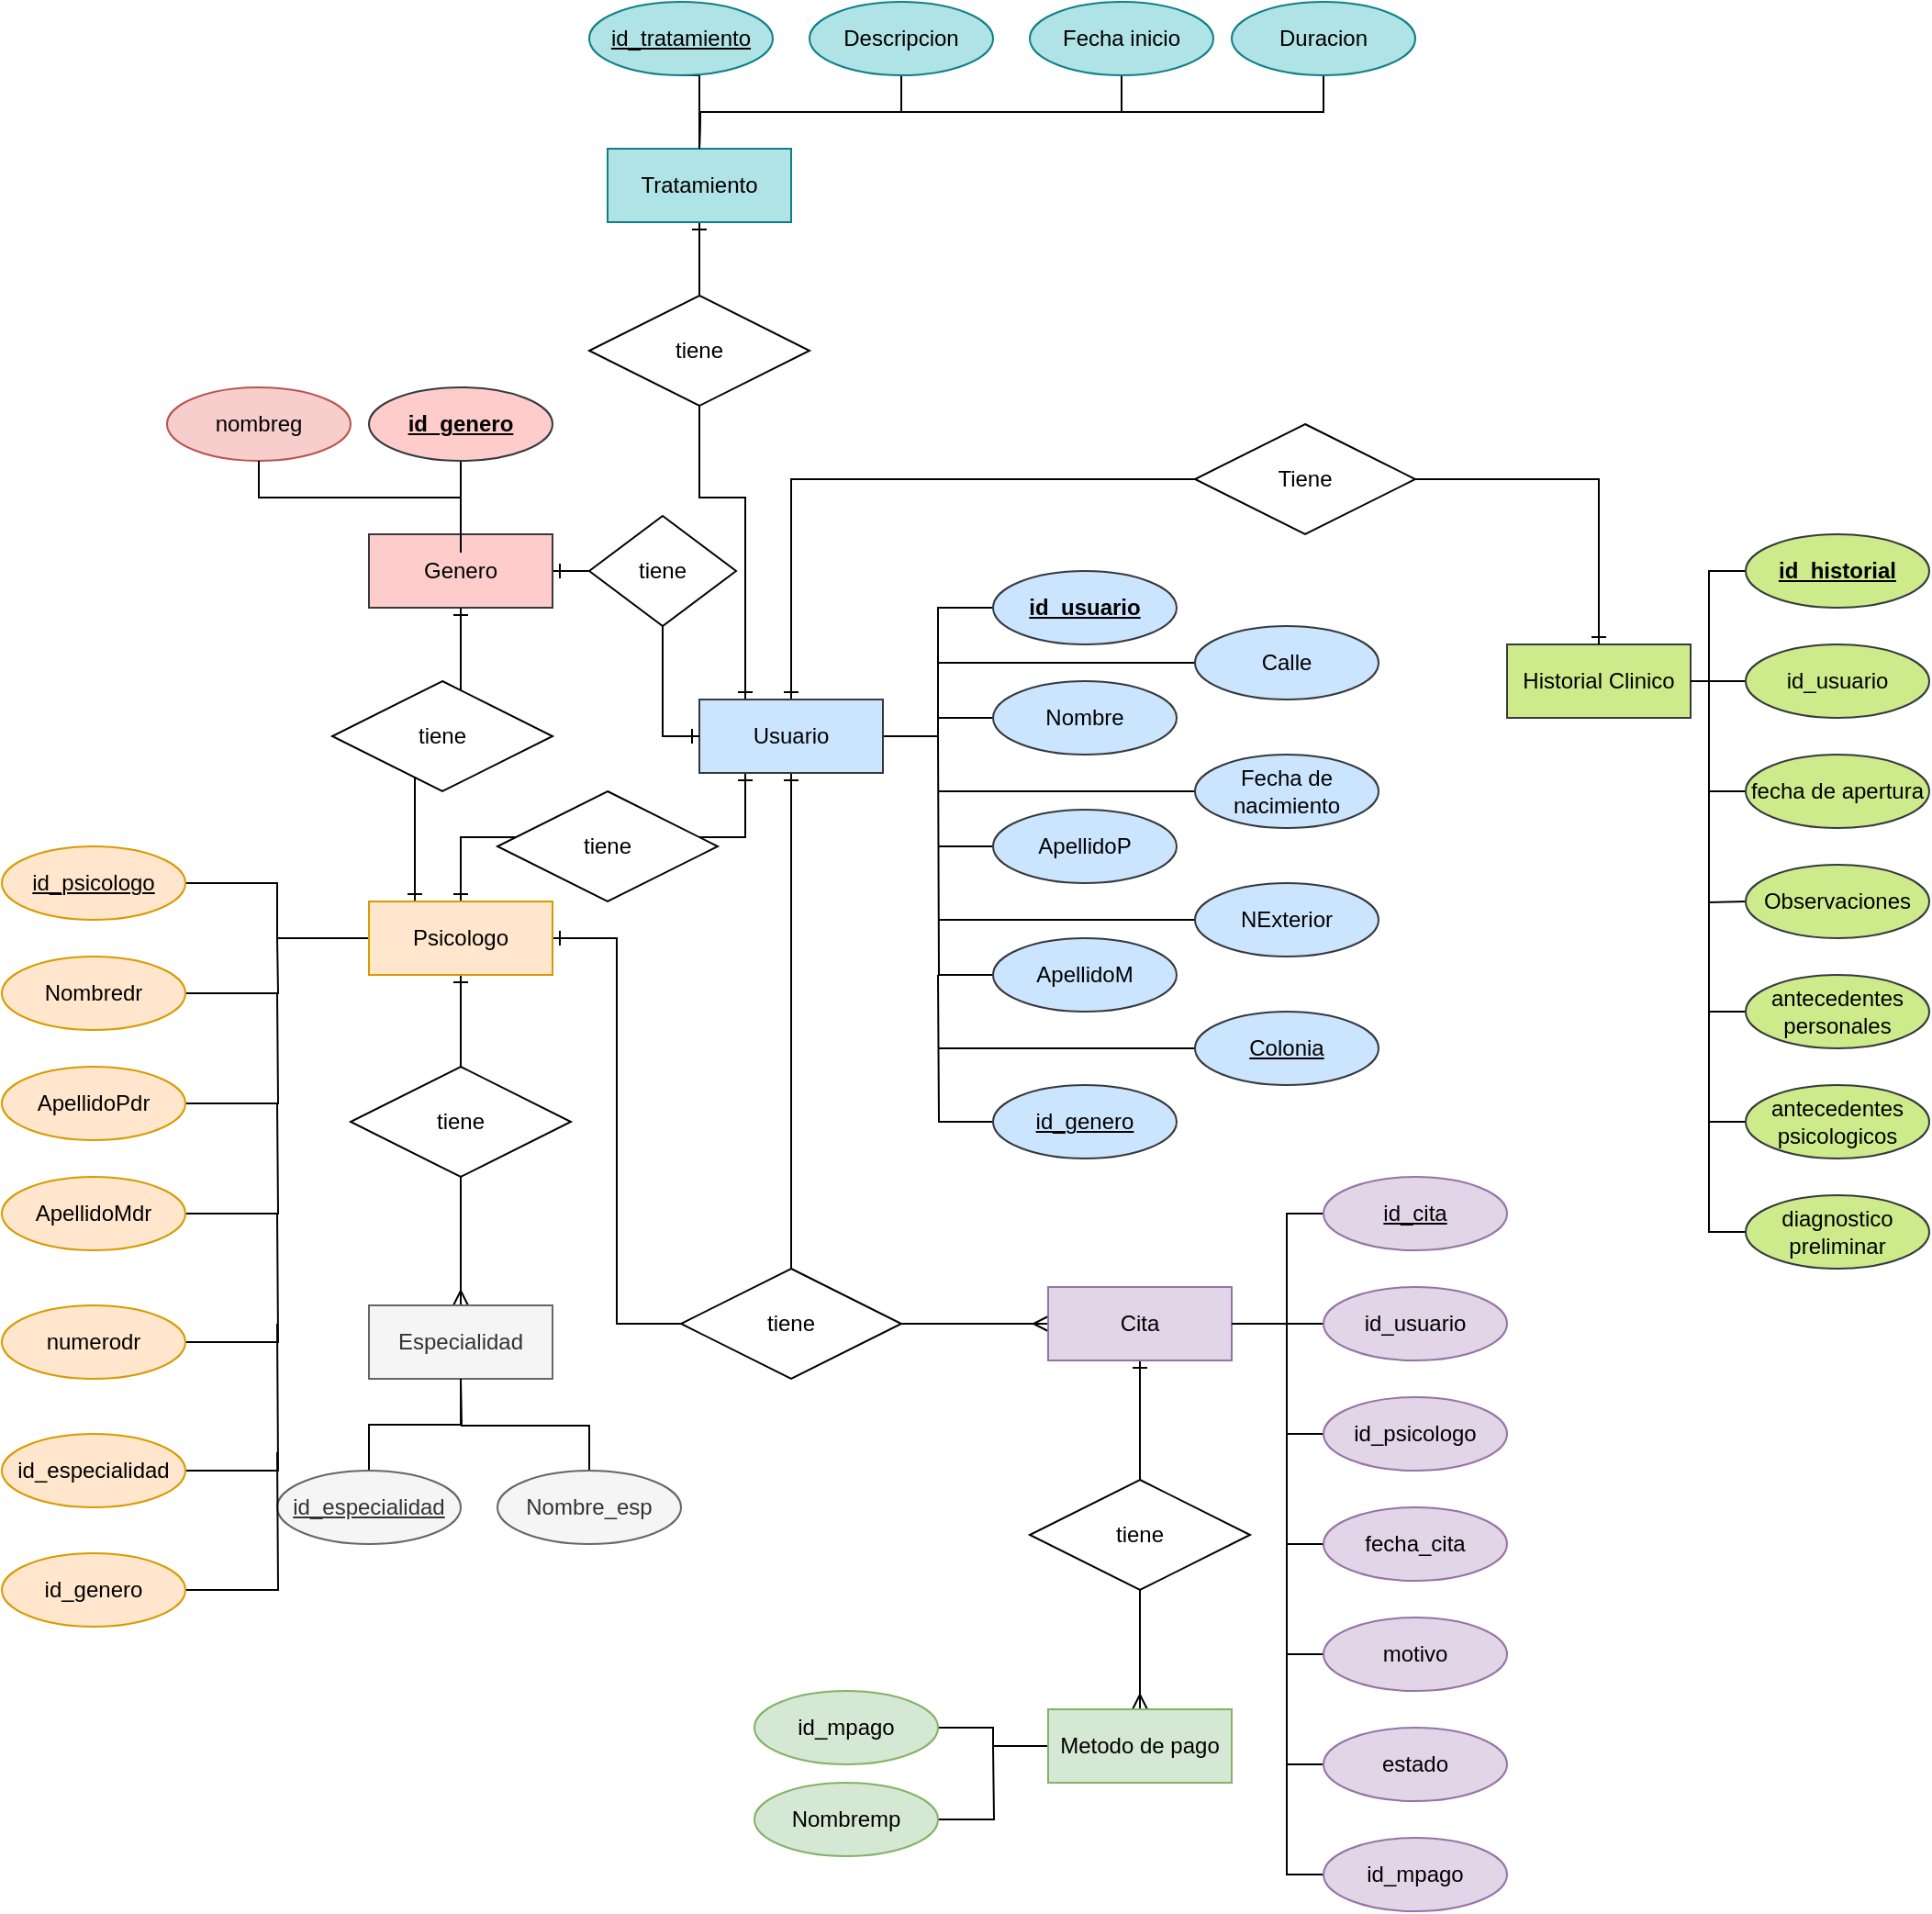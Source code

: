 <mxfile version="28.2.5">
  <diagram name="Modelo Entidad Relacion" id="WfZf_dgmcotiiSEr9XLg">
    <mxGraphModel dx="3416" dy="2021" grid="1" gridSize="10" guides="1" tooltips="1" connect="1" arrows="1" fold="1" page="1" pageScale="1" pageWidth="1100" pageHeight="850" math="0" shadow="0">
      <root>
        <mxCell id="0" />
        <mxCell id="1" parent="0" />
        <mxCell id="UsSsNghgbwPDF8tbLk4s-12" style="edgeStyle=orthogonalEdgeStyle;rounded=0;orthogonalLoop=1;jettySize=auto;html=1;exitX=1;exitY=0.5;exitDx=0;exitDy=0;entryX=0;entryY=0.5;entryDx=0;entryDy=0;endArrow=none;endFill=0;" parent="1" source="V4c1LQVg80RPH1OTaqnS-1" target="UsSsNghgbwPDF8tbLk4s-4" edge="1">
          <mxGeometry relative="1" as="geometry">
            <mxPoint x="-50" y="-40.286" as="targetPoint" />
          </mxGeometry>
        </mxCell>
        <mxCell id="zwXPhGXe5CJto-Pt_pWj-15" style="edgeStyle=orthogonalEdgeStyle;rounded=0;orthogonalLoop=1;jettySize=auto;html=1;entryX=0;entryY=0.5;entryDx=0;entryDy=0;endArrow=none;endFill=0;startArrow=ERone;startFill=0;" edge="1" parent="1" source="V4c1LQVg80RPH1OTaqnS-1" target="zwXPhGXe5CJto-Pt_pWj-12">
          <mxGeometry relative="1" as="geometry">
            <mxPoint x="-140" y="-180" as="targetPoint" />
            <Array as="points">
              <mxPoint x="-140" y="-180" />
            </Array>
          </mxGeometry>
        </mxCell>
        <mxCell id="zwXPhGXe5CJto-Pt_pWj-38" style="edgeStyle=orthogonalEdgeStyle;rounded=0;orthogonalLoop=1;jettySize=auto;html=1;endArrow=none;endFill=0;startArrow=ERone;startFill=0;" edge="1" parent="1" source="V4c1LQVg80RPH1OTaqnS-1">
          <mxGeometry relative="1" as="geometry">
            <mxPoint x="-140" y="250" as="targetPoint" />
          </mxGeometry>
        </mxCell>
        <mxCell id="zwXPhGXe5CJto-Pt_pWj-53" style="edgeStyle=orthogonalEdgeStyle;rounded=0;orthogonalLoop=1;jettySize=auto;html=1;exitX=0.25;exitY=1;exitDx=0;exitDy=0;entryX=0.5;entryY=0;entryDx=0;entryDy=0;endArrow=ERone;endFill=0;startArrow=ERone;startFill=0;" edge="1" parent="1" source="V4c1LQVg80RPH1OTaqnS-1" target="zwXPhGXe5CJto-Pt_pWj-52">
          <mxGeometry relative="1" as="geometry" />
        </mxCell>
        <mxCell id="zwXPhGXe5CJto-Pt_pWj-94" style="edgeStyle=orthogonalEdgeStyle;rounded=0;orthogonalLoop=1;jettySize=auto;html=1;exitX=0.25;exitY=0;exitDx=0;exitDy=0;entryX=0.5;entryY=1;entryDx=0;entryDy=0;startArrow=ERone;startFill=0;endArrow=ERone;endFill=0;" edge="1" parent="1" source="V4c1LQVg80RPH1OTaqnS-1" target="zwXPhGXe5CJto-Pt_pWj-91">
          <mxGeometry relative="1" as="geometry">
            <Array as="points">
              <mxPoint x="-165" y="-170" />
              <mxPoint x="-190" y="-170" />
            </Array>
          </mxGeometry>
        </mxCell>
        <mxCell id="V4c1LQVg80RPH1OTaqnS-1" value="Usuario" style="whiteSpace=wrap;html=1;align=center;fillColor=#cce5ff;strokeColor=#36393d;" parent="1" vertex="1">
          <mxGeometry x="-190" y="-60" width="100" height="40" as="geometry" />
        </mxCell>
        <mxCell id="UsSsNghgbwPDF8tbLk4s-13" style="edgeStyle=orthogonalEdgeStyle;rounded=0;orthogonalLoop=1;jettySize=auto;html=1;exitX=0;exitY=0.5;exitDx=0;exitDy=0;endArrow=none;endFill=0;" parent="1" source="V4c1LQVg80RPH1OTaqnS-3" edge="1">
          <mxGeometry relative="1" as="geometry">
            <mxPoint x="-60" y="-50.286" as="targetPoint" />
          </mxGeometry>
        </mxCell>
        <mxCell id="V4c1LQVg80RPH1OTaqnS-3" value="Nombre" style="ellipse;whiteSpace=wrap;html=1;align=center;fillColor=#cce5ff;strokeColor=#36393d;" parent="1" vertex="1">
          <mxGeometry x="-30" y="-70" width="100" height="40" as="geometry" />
        </mxCell>
        <mxCell id="UsSsNghgbwPDF8tbLk4s-15" style="edgeStyle=orthogonalEdgeStyle;rounded=0;orthogonalLoop=1;jettySize=auto;html=1;exitX=0;exitY=0.5;exitDx=0;exitDy=0;endArrow=none;endFill=0;" parent="1" source="UsSsNghgbwPDF8tbLk4s-1" edge="1">
          <mxGeometry relative="1" as="geometry">
            <mxPoint x="-60" y="19.714" as="targetPoint" />
          </mxGeometry>
        </mxCell>
        <mxCell id="UsSsNghgbwPDF8tbLk4s-1" value="ApellidoP" style="ellipse;whiteSpace=wrap;html=1;align=center;fillColor=#cce5ff;strokeColor=#36393d;" parent="1" vertex="1">
          <mxGeometry x="-30" width="100" height="40" as="geometry" />
        </mxCell>
        <mxCell id="UsSsNghgbwPDF8tbLk4s-14" style="edgeStyle=orthogonalEdgeStyle;rounded=0;orthogonalLoop=1;jettySize=auto;html=1;endArrow=none;endFill=0;" parent="1" source="UsSsNghgbwPDF8tbLk4s-2" edge="1">
          <mxGeometry relative="1" as="geometry">
            <mxPoint x="-60" y="-40" as="targetPoint" />
          </mxGeometry>
        </mxCell>
        <mxCell id="UsSsNghgbwPDF8tbLk4s-2" value="ApellidoM" style="ellipse;whiteSpace=wrap;html=1;align=center;fillColor=#cce5ff;strokeColor=#36393d;" parent="1" vertex="1">
          <mxGeometry x="-30" y="70" width="100" height="40" as="geometry" />
        </mxCell>
        <mxCell id="UsSsNghgbwPDF8tbLk4s-7" style="edgeStyle=orthogonalEdgeStyle;rounded=0;orthogonalLoop=1;jettySize=auto;html=1;entryX=0;entryY=0.5;entryDx=0;entryDy=0;endArrow=ERone;endFill=0;" parent="1" source="UsSsNghgbwPDF8tbLk4s-3" target="V4c1LQVg80RPH1OTaqnS-1" edge="1">
          <mxGeometry relative="1" as="geometry" />
        </mxCell>
        <mxCell id="zwXPhGXe5CJto-Pt_pWj-35" style="edgeStyle=orthogonalEdgeStyle;rounded=0;orthogonalLoop=1;jettySize=auto;html=1;entryX=1;entryY=0.5;entryDx=0;entryDy=0;endArrow=ERone;endFill=0;" edge="1" parent="1" source="UsSsNghgbwPDF8tbLk4s-3" target="UsSsNghgbwPDF8tbLk4s-6">
          <mxGeometry relative="1" as="geometry" />
        </mxCell>
        <mxCell id="UsSsNghgbwPDF8tbLk4s-3" value="tiene" style="shape=rhombus;perimeter=rhombusPerimeter;whiteSpace=wrap;html=1;align=center;" parent="1" vertex="1">
          <mxGeometry x="-250" y="-160" width="80" height="60" as="geometry" />
        </mxCell>
        <mxCell id="UsSsNghgbwPDF8tbLk4s-4" value="id_usuario" style="ellipse;whiteSpace=wrap;html=1;align=center;fontStyle=5;fillColor=#cce5ff;strokeColor=#36393d;" parent="1" vertex="1">
          <mxGeometry x="-30" y="-130" width="100" height="40" as="geometry" />
        </mxCell>
        <mxCell id="UsSsNghgbwPDF8tbLk4s-16" style="edgeStyle=orthogonalEdgeStyle;rounded=0;orthogonalLoop=1;jettySize=auto;html=1;endArrow=none;endFill=0;" parent="1" source="UsSsNghgbwPDF8tbLk4s-5" edge="1">
          <mxGeometry relative="1" as="geometry">
            <mxPoint x="-60" y="90" as="targetPoint" />
          </mxGeometry>
        </mxCell>
        <mxCell id="UsSsNghgbwPDF8tbLk4s-5" value="id_genero" style="ellipse;whiteSpace=wrap;html=1;align=center;fontStyle=4;fillColor=#cce5ff;strokeColor=#36393d;" parent="1" vertex="1">
          <mxGeometry x="-30" y="150" width="100" height="40" as="geometry" />
        </mxCell>
        <mxCell id="UsSsNghgbwPDF8tbLk4s-6" value="Genero" style="whiteSpace=wrap;html=1;align=center;fillColor=#ffcccc;strokeColor=#36393d;" parent="1" vertex="1">
          <mxGeometry x="-370" y="-150" width="100" height="40" as="geometry" />
        </mxCell>
        <mxCell id="UsSsNghgbwPDF8tbLk4s-11" style="edgeStyle=orthogonalEdgeStyle;rounded=0;orthogonalLoop=1;jettySize=auto;html=1;exitX=0.5;exitY=1;exitDx=0;exitDy=0;endArrow=none;endFill=0;" parent="1" source="UsSsNghgbwPDF8tbLk4s-10" target="UsSsNghgbwPDF8tbLk4s-6" edge="1">
          <mxGeometry relative="1" as="geometry" />
        </mxCell>
        <mxCell id="UsSsNghgbwPDF8tbLk4s-10" value="id_genero" style="ellipse;whiteSpace=wrap;html=1;align=center;fontStyle=5;fillColor=#ffcccc;strokeColor=#36393d;" parent="1" vertex="1">
          <mxGeometry x="-370" y="-230" width="100" height="40" as="geometry" />
        </mxCell>
        <mxCell id="zwXPhGXe5CJto-Pt_pWj-7" style="edgeStyle=orthogonalEdgeStyle;rounded=0;orthogonalLoop=1;jettySize=auto;html=1;endArrow=none;endFill=0;" edge="1" parent="1" source="zwXPhGXe5CJto-Pt_pWj-1">
          <mxGeometry relative="1" as="geometry">
            <mxPoint x="-60" y="-10.0" as="targetPoint" />
          </mxGeometry>
        </mxCell>
        <mxCell id="zwXPhGXe5CJto-Pt_pWj-1" value="Fecha de nacimiento" style="ellipse;whiteSpace=wrap;html=1;align=center;fillColor=#cce5ff;strokeColor=#36393d;" vertex="1" parent="1">
          <mxGeometry x="80" y="-30" width="100" height="40" as="geometry" />
        </mxCell>
        <mxCell id="zwXPhGXe5CJto-Pt_pWj-8" style="edgeStyle=orthogonalEdgeStyle;rounded=0;orthogonalLoop=1;jettySize=auto;html=1;endArrow=none;endFill=0;" edge="1" parent="1" source="zwXPhGXe5CJto-Pt_pWj-2">
          <mxGeometry relative="1" as="geometry">
            <mxPoint x="-60" y="-80" as="targetPoint" />
          </mxGeometry>
        </mxCell>
        <mxCell id="zwXPhGXe5CJto-Pt_pWj-2" value="Calle" style="ellipse;whiteSpace=wrap;html=1;align=center;fillColor=#cce5ff;strokeColor=#36393d;" vertex="1" parent="1">
          <mxGeometry x="80" y="-100" width="100" height="40" as="geometry" />
        </mxCell>
        <mxCell id="zwXPhGXe5CJto-Pt_pWj-6" style="edgeStyle=orthogonalEdgeStyle;rounded=0;orthogonalLoop=1;jettySize=auto;html=1;endArrow=none;endFill=0;" edge="1" parent="1" source="zwXPhGXe5CJto-Pt_pWj-3">
          <mxGeometry relative="1" as="geometry">
            <mxPoint x="-60" y="60" as="targetPoint" />
          </mxGeometry>
        </mxCell>
        <mxCell id="zwXPhGXe5CJto-Pt_pWj-3" value="NExterior" style="ellipse;whiteSpace=wrap;html=1;align=center;fillColor=#cce5ff;strokeColor=#36393d;" vertex="1" parent="1">
          <mxGeometry x="80" y="40" width="100" height="40" as="geometry" />
        </mxCell>
        <mxCell id="zwXPhGXe5CJto-Pt_pWj-5" style="edgeStyle=orthogonalEdgeStyle;rounded=0;orthogonalLoop=1;jettySize=auto;html=1;endArrow=none;endFill=0;" edge="1" parent="1" source="zwXPhGXe5CJto-Pt_pWj-4">
          <mxGeometry relative="1" as="geometry">
            <mxPoint x="-60" y="130" as="targetPoint" />
          </mxGeometry>
        </mxCell>
        <mxCell id="zwXPhGXe5CJto-Pt_pWj-4" value="Colonia" style="ellipse;whiteSpace=wrap;html=1;align=center;fontStyle=4;fillColor=#cce5ff;strokeColor=#36393d;" vertex="1" parent="1">
          <mxGeometry x="80" y="110" width="100" height="40" as="geometry" />
        </mxCell>
        <mxCell id="zwXPhGXe5CJto-Pt_pWj-25" style="edgeStyle=orthogonalEdgeStyle;rounded=0;orthogonalLoop=1;jettySize=auto;html=1;exitX=1;exitY=0.5;exitDx=0;exitDy=0;endArrow=none;endFill=0;" edge="1" parent="1" source="zwXPhGXe5CJto-Pt_pWj-10">
          <mxGeometry relative="1" as="geometry">
            <mxPoint x="370" y="-70" as="targetPoint" />
          </mxGeometry>
        </mxCell>
        <mxCell id="zwXPhGXe5CJto-Pt_pWj-10" value="Historial Clinico" style="whiteSpace=wrap;html=1;align=center;fillColor=#cdeb8b;strokeColor=#36393d;" vertex="1" parent="1">
          <mxGeometry x="250" y="-90" width="100" height="40" as="geometry" />
        </mxCell>
        <mxCell id="zwXPhGXe5CJto-Pt_pWj-16" style="edgeStyle=orthogonalEdgeStyle;rounded=0;orthogonalLoop=1;jettySize=auto;html=1;entryX=0.5;entryY=0;entryDx=0;entryDy=0;endArrow=ERone;endFill=0;startArrow=none;startFill=0;" edge="1" parent="1" source="zwXPhGXe5CJto-Pt_pWj-12" target="zwXPhGXe5CJto-Pt_pWj-10">
          <mxGeometry relative="1" as="geometry" />
        </mxCell>
        <mxCell id="zwXPhGXe5CJto-Pt_pWj-12" value="Tiene" style="shape=rhombus;perimeter=rhombusPerimeter;whiteSpace=wrap;html=1;align=center;" vertex="1" parent="1">
          <mxGeometry x="80" y="-210" width="120" height="60" as="geometry" />
        </mxCell>
        <mxCell id="zwXPhGXe5CJto-Pt_pWj-26" style="edgeStyle=orthogonalEdgeStyle;rounded=0;orthogonalLoop=1;jettySize=auto;html=1;endArrow=none;endFill=0;" edge="1" parent="1" source="zwXPhGXe5CJto-Pt_pWj-17">
          <mxGeometry relative="1" as="geometry">
            <mxPoint x="360" y="-70" as="targetPoint" />
          </mxGeometry>
        </mxCell>
        <mxCell id="zwXPhGXe5CJto-Pt_pWj-17" value="id_historial" style="ellipse;whiteSpace=wrap;html=1;align=center;fontStyle=5;fillColor=#cdeb8b;strokeColor=#36393d;" vertex="1" parent="1">
          <mxGeometry x="380" y="-150" width="100" height="40" as="geometry" />
        </mxCell>
        <mxCell id="zwXPhGXe5CJto-Pt_pWj-27" style="edgeStyle=orthogonalEdgeStyle;rounded=0;orthogonalLoop=1;jettySize=auto;html=1;entryX=1;entryY=0.5;entryDx=0;entryDy=0;endArrow=none;endFill=0;" edge="1" parent="1" source="zwXPhGXe5CJto-Pt_pWj-18" target="zwXPhGXe5CJto-Pt_pWj-10">
          <mxGeometry relative="1" as="geometry" />
        </mxCell>
        <mxCell id="zwXPhGXe5CJto-Pt_pWj-18" value="id_usuario" style="ellipse;whiteSpace=wrap;html=1;align=center;fillColor=#cdeb8b;strokeColor=#36393d;" vertex="1" parent="1">
          <mxGeometry x="380" y="-90" width="100" height="40" as="geometry" />
        </mxCell>
        <mxCell id="zwXPhGXe5CJto-Pt_pWj-30" style="edgeStyle=orthogonalEdgeStyle;rounded=0;orthogonalLoop=1;jettySize=auto;html=1;endArrow=none;endFill=0;" edge="1" parent="1" source="zwXPhGXe5CJto-Pt_pWj-19">
          <mxGeometry relative="1" as="geometry">
            <mxPoint x="360" y="50" as="targetPoint" />
          </mxGeometry>
        </mxCell>
        <mxCell id="zwXPhGXe5CJto-Pt_pWj-19" value="antecedentes personales" style="ellipse;whiteSpace=wrap;html=1;align=center;fillColor=#cdeb8b;strokeColor=#36393d;" vertex="1" parent="1">
          <mxGeometry x="380" y="90" width="100" height="40" as="geometry" />
        </mxCell>
        <mxCell id="zwXPhGXe5CJto-Pt_pWj-29" style="edgeStyle=orthogonalEdgeStyle;rounded=0;orthogonalLoop=1;jettySize=auto;html=1;endArrow=none;endFill=0;" edge="1" parent="1">
          <mxGeometry relative="1" as="geometry">
            <mxPoint x="360" y="-10" as="targetPoint" />
            <mxPoint x="380" y="50" as="sourcePoint" />
          </mxGeometry>
        </mxCell>
        <mxCell id="zwXPhGXe5CJto-Pt_pWj-31" style="edgeStyle=orthogonalEdgeStyle;rounded=0;orthogonalLoop=1;jettySize=auto;html=1;endArrow=none;endFill=0;" edge="1" parent="1" source="zwXPhGXe5CJto-Pt_pWj-21">
          <mxGeometry relative="1" as="geometry">
            <mxPoint x="360" y="110" as="targetPoint" />
          </mxGeometry>
        </mxCell>
        <mxCell id="zwXPhGXe5CJto-Pt_pWj-21" value="antecedentes psicologicos" style="ellipse;whiteSpace=wrap;html=1;align=center;fillColor=#cdeb8b;strokeColor=#36393d;" vertex="1" parent="1">
          <mxGeometry x="380" y="150" width="100" height="40" as="geometry" />
        </mxCell>
        <mxCell id="zwXPhGXe5CJto-Pt_pWj-28" style="edgeStyle=orthogonalEdgeStyle;rounded=0;orthogonalLoop=1;jettySize=auto;html=1;endArrow=none;endFill=0;" edge="1" parent="1" source="zwXPhGXe5CJto-Pt_pWj-22">
          <mxGeometry relative="1" as="geometry">
            <mxPoint x="360" y="-70" as="targetPoint" />
          </mxGeometry>
        </mxCell>
        <mxCell id="zwXPhGXe5CJto-Pt_pWj-22" value="fecha de apertura" style="ellipse;whiteSpace=wrap;html=1;align=center;fillColor=#cdeb8b;strokeColor=#36393d;" vertex="1" parent="1">
          <mxGeometry x="380" y="-30" width="100" height="40" as="geometry" />
        </mxCell>
        <mxCell id="zwXPhGXe5CJto-Pt_pWj-32" style="edgeStyle=orthogonalEdgeStyle;rounded=0;orthogonalLoop=1;jettySize=auto;html=1;endArrow=none;endFill=0;" edge="1" parent="1" source="zwXPhGXe5CJto-Pt_pWj-23">
          <mxGeometry relative="1" as="geometry">
            <mxPoint x="360" y="170" as="targetPoint" />
          </mxGeometry>
        </mxCell>
        <mxCell id="zwXPhGXe5CJto-Pt_pWj-23" value="diagnostico preliminar" style="ellipse;whiteSpace=wrap;html=1;align=center;fillColor=#cdeb8b;strokeColor=#36393d;" vertex="1" parent="1">
          <mxGeometry x="380" y="210" width="100" height="40" as="geometry" />
        </mxCell>
        <mxCell id="zwXPhGXe5CJto-Pt_pWj-24" value="Observaciones" style="ellipse;whiteSpace=wrap;html=1;align=center;fillColor=#cdeb8b;strokeColor=#36393d;" vertex="1" parent="1">
          <mxGeometry x="380" y="30" width="100" height="40" as="geometry" />
        </mxCell>
        <mxCell id="zwXPhGXe5CJto-Pt_pWj-41" style="edgeStyle=orthogonalEdgeStyle;rounded=0;orthogonalLoop=1;jettySize=auto;html=1;entryX=0;entryY=0.5;entryDx=0;entryDy=0;endArrow=ERmany;endFill=0;" edge="1" parent="1" source="zwXPhGXe5CJto-Pt_pWj-39" target="zwXPhGXe5CJto-Pt_pWj-40">
          <mxGeometry relative="1" as="geometry" />
        </mxCell>
        <mxCell id="zwXPhGXe5CJto-Pt_pWj-39" value="tiene" style="shape=rhombus;perimeter=rhombusPerimeter;whiteSpace=wrap;html=1;align=center;" vertex="1" parent="1">
          <mxGeometry x="-200" y="250" width="120" height="60" as="geometry" />
        </mxCell>
        <mxCell id="zwXPhGXe5CJto-Pt_pWj-83" style="edgeStyle=orthogonalEdgeStyle;rounded=0;orthogonalLoop=1;jettySize=auto;html=1;endArrow=ERmany;endFill=0;startArrow=ERone;startFill=0;" edge="1" parent="1" source="zwXPhGXe5CJto-Pt_pWj-40" target="zwXPhGXe5CJto-Pt_pWj-82">
          <mxGeometry relative="1" as="geometry" />
        </mxCell>
        <mxCell id="zwXPhGXe5CJto-Pt_pWj-40" value="Cita" style="whiteSpace=wrap;html=1;align=center;fillColor=#e1d5e7;strokeColor=#9673a6;" vertex="1" parent="1">
          <mxGeometry y="260" width="100" height="40" as="geometry" />
        </mxCell>
        <mxCell id="zwXPhGXe5CJto-Pt_pWj-48" style="edgeStyle=orthogonalEdgeStyle;rounded=0;orthogonalLoop=1;jettySize=auto;html=1;endArrow=none;endFill=0;" edge="1" parent="1" source="zwXPhGXe5CJto-Pt_pWj-42">
          <mxGeometry relative="1" as="geometry">
            <mxPoint x="130" y="280" as="targetPoint" />
          </mxGeometry>
        </mxCell>
        <mxCell id="zwXPhGXe5CJto-Pt_pWj-42" value="id_cita" style="ellipse;whiteSpace=wrap;html=1;align=center;fontStyle=4;fillColor=#e1d5e7;strokeColor=#9673a6;" vertex="1" parent="1">
          <mxGeometry x="150" y="200" width="100" height="40" as="geometry" />
        </mxCell>
        <mxCell id="zwXPhGXe5CJto-Pt_pWj-47" style="edgeStyle=orthogonalEdgeStyle;rounded=0;orthogonalLoop=1;jettySize=auto;html=1;entryX=1;entryY=0.5;entryDx=0;entryDy=0;endArrow=none;endFill=0;" edge="1" parent="1" source="zwXPhGXe5CJto-Pt_pWj-43" target="zwXPhGXe5CJto-Pt_pWj-40">
          <mxGeometry relative="1" as="geometry" />
        </mxCell>
        <mxCell id="zwXPhGXe5CJto-Pt_pWj-43" value="id_usuario" style="ellipse;whiteSpace=wrap;html=1;align=center;fillColor=#e1d5e7;strokeColor=#9673a6;" vertex="1" parent="1">
          <mxGeometry x="150" y="260" width="100" height="40" as="geometry" />
        </mxCell>
        <mxCell id="zwXPhGXe5CJto-Pt_pWj-49" style="edgeStyle=orthogonalEdgeStyle;rounded=0;orthogonalLoop=1;jettySize=auto;html=1;endArrow=none;endFill=0;" edge="1" parent="1" source="zwXPhGXe5CJto-Pt_pWj-45">
          <mxGeometry relative="1" as="geometry">
            <mxPoint x="130.0" y="280" as="targetPoint" />
          </mxGeometry>
        </mxCell>
        <mxCell id="zwXPhGXe5CJto-Pt_pWj-45" value="id_psicologo" style="ellipse;whiteSpace=wrap;html=1;align=center;fillColor=#e1d5e7;strokeColor=#9673a6;" vertex="1" parent="1">
          <mxGeometry x="150" y="320" width="100" height="40" as="geometry" />
        </mxCell>
        <mxCell id="zwXPhGXe5CJto-Pt_pWj-72" style="edgeStyle=orthogonalEdgeStyle;rounded=0;orthogonalLoop=1;jettySize=auto;html=1;exitX=0;exitY=0.5;exitDx=0;exitDy=0;endArrow=none;endFill=0;" edge="1" parent="1" source="zwXPhGXe5CJto-Pt_pWj-50">
          <mxGeometry relative="1" as="geometry">
            <mxPoint x="130" y="330" as="targetPoint" />
          </mxGeometry>
        </mxCell>
        <mxCell id="zwXPhGXe5CJto-Pt_pWj-50" value="fecha_cita" style="ellipse;whiteSpace=wrap;html=1;align=center;fillColor=#e1d5e7;strokeColor=#9673a6;" vertex="1" parent="1">
          <mxGeometry x="150" y="380" width="100" height="40" as="geometry" />
        </mxCell>
        <mxCell id="zwXPhGXe5CJto-Pt_pWj-73" style="edgeStyle=orthogonalEdgeStyle;rounded=0;orthogonalLoop=1;jettySize=auto;html=1;exitX=0;exitY=0.5;exitDx=0;exitDy=0;endArrow=none;endFill=0;" edge="1" parent="1" source="zwXPhGXe5CJto-Pt_pWj-51">
          <mxGeometry relative="1" as="geometry">
            <mxPoint x="130" y="390" as="targetPoint" />
          </mxGeometry>
        </mxCell>
        <mxCell id="zwXPhGXe5CJto-Pt_pWj-51" value="motivo" style="ellipse;whiteSpace=wrap;html=1;align=center;fillColor=#e1d5e7;strokeColor=#9673a6;" vertex="1" parent="1">
          <mxGeometry x="150" y="440" width="100" height="40" as="geometry" />
        </mxCell>
        <mxCell id="zwXPhGXe5CJto-Pt_pWj-60" style="edgeStyle=orthogonalEdgeStyle;rounded=0;orthogonalLoop=1;jettySize=auto;html=1;endArrow=ERmany;endFill=0;startArrow=ERone;startFill=0;" edge="1" parent="1" source="zwXPhGXe5CJto-Pt_pWj-52" target="zwXPhGXe5CJto-Pt_pWj-59">
          <mxGeometry relative="1" as="geometry" />
        </mxCell>
        <mxCell id="zwXPhGXe5CJto-Pt_pWj-67" style="edgeStyle=orthogonalEdgeStyle;rounded=0;orthogonalLoop=1;jettySize=auto;html=1;exitX=0;exitY=0.5;exitDx=0;exitDy=0;endArrow=none;endFill=0;" edge="1" parent="1" source="zwXPhGXe5CJto-Pt_pWj-52" target="zwXPhGXe5CJto-Pt_pWj-55">
          <mxGeometry relative="1" as="geometry" />
        </mxCell>
        <mxCell id="zwXPhGXe5CJto-Pt_pWj-79" style="edgeStyle=orthogonalEdgeStyle;rounded=0;orthogonalLoop=1;jettySize=auto;html=1;exitX=1;exitY=0.5;exitDx=0;exitDy=0;entryX=0;entryY=0.5;entryDx=0;entryDy=0;endArrow=none;endFill=0;startArrow=ERone;startFill=0;" edge="1" parent="1" source="zwXPhGXe5CJto-Pt_pWj-52" target="zwXPhGXe5CJto-Pt_pWj-39">
          <mxGeometry relative="1" as="geometry" />
        </mxCell>
        <mxCell id="zwXPhGXe5CJto-Pt_pWj-103" style="edgeStyle=orthogonalEdgeStyle;rounded=0;orthogonalLoop=1;jettySize=auto;html=1;exitX=0.25;exitY=0;exitDx=0;exitDy=0;entryX=0.5;entryY=1;entryDx=0;entryDy=0;endArrow=ERone;endFill=0;startArrow=ERone;startFill=0;" edge="1" parent="1" source="zwXPhGXe5CJto-Pt_pWj-52" target="UsSsNghgbwPDF8tbLk4s-6">
          <mxGeometry relative="1" as="geometry" />
        </mxCell>
        <mxCell id="zwXPhGXe5CJto-Pt_pWj-52" value="Psicologo" style="whiteSpace=wrap;html=1;align=center;fillColor=#ffe6cc;strokeColor=#d79b00;" vertex="1" parent="1">
          <mxGeometry x="-370" y="50" width="100" height="40" as="geometry" />
        </mxCell>
        <mxCell id="zwXPhGXe5CJto-Pt_pWj-68" style="edgeStyle=orthogonalEdgeStyle;rounded=0;orthogonalLoop=1;jettySize=auto;html=1;exitX=1;exitY=0.5;exitDx=0;exitDy=0;endArrow=none;endFill=0;" edge="1" parent="1" source="zwXPhGXe5CJto-Pt_pWj-54">
          <mxGeometry relative="1" as="geometry">
            <mxPoint x="-420" y="70" as="targetPoint" />
          </mxGeometry>
        </mxCell>
        <mxCell id="zwXPhGXe5CJto-Pt_pWj-54" value="Nombredr" style="ellipse;whiteSpace=wrap;html=1;align=center;fillColor=#ffe6cc;strokeColor=#d79b00;" vertex="1" parent="1">
          <mxGeometry x="-570" y="80" width="100" height="40" as="geometry" />
        </mxCell>
        <mxCell id="zwXPhGXe5CJto-Pt_pWj-55" value="id_psicologo" style="ellipse;whiteSpace=wrap;html=1;align=center;fontStyle=4;fillColor=#ffe6cc;strokeColor=#d79b00;" vertex="1" parent="1">
          <mxGeometry x="-570" y="20" width="100" height="40" as="geometry" />
        </mxCell>
        <mxCell id="zwXPhGXe5CJto-Pt_pWj-69" style="edgeStyle=orthogonalEdgeStyle;rounded=0;orthogonalLoop=1;jettySize=auto;html=1;exitX=1;exitY=0.5;exitDx=0;exitDy=0;endArrow=none;endFill=0;" edge="1" parent="1" source="zwXPhGXe5CJto-Pt_pWj-56">
          <mxGeometry relative="1" as="geometry">
            <mxPoint x="-420" y="100" as="targetPoint" />
          </mxGeometry>
        </mxCell>
        <mxCell id="zwXPhGXe5CJto-Pt_pWj-56" value="ApellidoPdr" style="ellipse;whiteSpace=wrap;html=1;align=center;fillColor=#ffe6cc;strokeColor=#d79b00;" vertex="1" parent="1">
          <mxGeometry x="-570" y="140" width="100" height="40" as="geometry" />
        </mxCell>
        <mxCell id="zwXPhGXe5CJto-Pt_pWj-70" style="edgeStyle=orthogonalEdgeStyle;rounded=0;orthogonalLoop=1;jettySize=auto;html=1;exitX=1;exitY=0.5;exitDx=0;exitDy=0;endArrow=none;endFill=0;" edge="1" parent="1" source="zwXPhGXe5CJto-Pt_pWj-57">
          <mxGeometry relative="1" as="geometry">
            <mxPoint x="-420" y="160" as="targetPoint" />
          </mxGeometry>
        </mxCell>
        <mxCell id="zwXPhGXe5CJto-Pt_pWj-57" value="ApellidoMdr" style="ellipse;whiteSpace=wrap;html=1;align=center;fillColor=#ffe6cc;strokeColor=#d79b00;" vertex="1" parent="1">
          <mxGeometry x="-570" y="200" width="100" height="40" as="geometry" />
        </mxCell>
        <mxCell id="zwXPhGXe5CJto-Pt_pWj-59" value="Especialidad" style="whiteSpace=wrap;html=1;align=center;fillColor=#f5f5f5;fontColor=#333333;strokeColor=#666666;" vertex="1" parent="1">
          <mxGeometry x="-370" y="270" width="100" height="40" as="geometry" />
        </mxCell>
        <mxCell id="zwXPhGXe5CJto-Pt_pWj-61" value="tiene" style="shape=rhombus;perimeter=rhombusPerimeter;whiteSpace=wrap;html=1;align=center;" vertex="1" parent="1">
          <mxGeometry x="-380" y="140" width="120" height="60" as="geometry" />
        </mxCell>
        <mxCell id="zwXPhGXe5CJto-Pt_pWj-64" style="edgeStyle=orthogonalEdgeStyle;rounded=0;orthogonalLoop=1;jettySize=auto;html=1;exitX=0.5;exitY=0;exitDx=0;exitDy=0;entryX=0.5;entryY=1;entryDx=0;entryDy=0;endArrow=none;endFill=0;" edge="1" parent="1" source="zwXPhGXe5CJto-Pt_pWj-62" target="zwXPhGXe5CJto-Pt_pWj-59">
          <mxGeometry relative="1" as="geometry" />
        </mxCell>
        <mxCell id="zwXPhGXe5CJto-Pt_pWj-62" value="id_especialidad" style="ellipse;whiteSpace=wrap;html=1;align=center;fontStyle=4;fillColor=#f5f5f5;fontColor=#333333;strokeColor=#666666;" vertex="1" parent="1">
          <mxGeometry x="-420" y="360" width="100" height="40" as="geometry" />
        </mxCell>
        <mxCell id="zwXPhGXe5CJto-Pt_pWj-65" style="edgeStyle=orthogonalEdgeStyle;rounded=0;orthogonalLoop=1;jettySize=auto;html=1;exitX=0.5;exitY=0;exitDx=0;exitDy=0;endArrow=none;endFill=0;" edge="1" parent="1" source="zwXPhGXe5CJto-Pt_pWj-63">
          <mxGeometry relative="1" as="geometry">
            <mxPoint x="-320" y="310" as="targetPoint" />
          </mxGeometry>
        </mxCell>
        <mxCell id="zwXPhGXe5CJto-Pt_pWj-63" value="Nombre_esp" style="ellipse;whiteSpace=wrap;html=1;align=center;fillColor=#f5f5f5;fontColor=#333333;strokeColor=#666666;" vertex="1" parent="1">
          <mxGeometry x="-300" y="360" width="100" height="40" as="geometry" />
        </mxCell>
        <mxCell id="zwXPhGXe5CJto-Pt_pWj-71" style="edgeStyle=orthogonalEdgeStyle;rounded=0;orthogonalLoop=1;jettySize=auto;html=1;exitX=1;exitY=0.5;exitDx=0;exitDy=0;endArrow=none;endFill=0;" edge="1" parent="1" source="zwXPhGXe5CJto-Pt_pWj-66">
          <mxGeometry relative="1" as="geometry">
            <mxPoint x="-420" y="220" as="targetPoint" />
          </mxGeometry>
        </mxCell>
        <mxCell id="zwXPhGXe5CJto-Pt_pWj-66" value="numerodr" style="ellipse;whiteSpace=wrap;html=1;align=center;fillColor=#ffe6cc;strokeColor=#d79b00;" vertex="1" parent="1">
          <mxGeometry x="-570" y="270" width="100" height="40" as="geometry" />
        </mxCell>
        <mxCell id="zwXPhGXe5CJto-Pt_pWj-75" style="edgeStyle=orthogonalEdgeStyle;rounded=0;orthogonalLoop=1;jettySize=auto;html=1;exitX=1;exitY=0.5;exitDx=0;exitDy=0;endArrow=none;endFill=0;" edge="1" parent="1" source="zwXPhGXe5CJto-Pt_pWj-74">
          <mxGeometry relative="1" as="geometry">
            <mxPoint x="-420" y="280" as="targetPoint" />
          </mxGeometry>
        </mxCell>
        <mxCell id="zwXPhGXe5CJto-Pt_pWj-74" value="id_especialidad" style="ellipse;whiteSpace=wrap;html=1;align=center;fillColor=#ffe6cc;strokeColor=#d79b00;" vertex="1" parent="1">
          <mxGeometry x="-570" y="340" width="100" height="40" as="geometry" />
        </mxCell>
        <mxCell id="zwXPhGXe5CJto-Pt_pWj-77" value="tiene" style="shape=rhombus;perimeter=rhombusPerimeter;whiteSpace=wrap;html=1;align=center;" vertex="1" parent="1">
          <mxGeometry x="-300" y="-10" width="120" height="60" as="geometry" />
        </mxCell>
        <mxCell id="zwXPhGXe5CJto-Pt_pWj-89" style="edgeStyle=orthogonalEdgeStyle;rounded=0;orthogonalLoop=1;jettySize=auto;html=1;exitX=0;exitY=0.5;exitDx=0;exitDy=0;endArrow=none;endFill=0;" edge="1" parent="1" source="zwXPhGXe5CJto-Pt_pWj-80">
          <mxGeometry relative="1" as="geometry">
            <mxPoint x="130" y="450" as="targetPoint" />
          </mxGeometry>
        </mxCell>
        <mxCell id="zwXPhGXe5CJto-Pt_pWj-80" value="estado" style="ellipse;whiteSpace=wrap;html=1;align=center;fillColor=#e1d5e7;strokeColor=#9673a6;" vertex="1" parent="1">
          <mxGeometry x="150" y="500" width="100" height="40" as="geometry" />
        </mxCell>
        <mxCell id="zwXPhGXe5CJto-Pt_pWj-90" style="edgeStyle=orthogonalEdgeStyle;rounded=0;orthogonalLoop=1;jettySize=auto;html=1;exitX=0;exitY=0.5;exitDx=0;exitDy=0;endArrow=none;endFill=0;" edge="1" parent="1" source="zwXPhGXe5CJto-Pt_pWj-81">
          <mxGeometry relative="1" as="geometry">
            <mxPoint x="130" y="510" as="targetPoint" />
          </mxGeometry>
        </mxCell>
        <mxCell id="zwXPhGXe5CJto-Pt_pWj-81" value="id_mpago" style="ellipse;whiteSpace=wrap;html=1;align=center;fillColor=#e1d5e7;strokeColor=#9673a6;" vertex="1" parent="1">
          <mxGeometry x="150" y="560" width="100" height="40" as="geometry" />
        </mxCell>
        <mxCell id="zwXPhGXe5CJto-Pt_pWj-87" style="edgeStyle=orthogonalEdgeStyle;rounded=0;orthogonalLoop=1;jettySize=auto;html=1;exitX=0;exitY=0.5;exitDx=0;exitDy=0;entryX=1;entryY=0.5;entryDx=0;entryDy=0;endArrow=none;endFill=0;" edge="1" parent="1" source="zwXPhGXe5CJto-Pt_pWj-82" target="zwXPhGXe5CJto-Pt_pWj-85">
          <mxGeometry relative="1" as="geometry" />
        </mxCell>
        <mxCell id="zwXPhGXe5CJto-Pt_pWj-82" value="Metodo de pago" style="whiteSpace=wrap;html=1;align=center;fillColor=#d5e8d4;strokeColor=#82b366;" vertex="1" parent="1">
          <mxGeometry y="490" width="100" height="40" as="geometry" />
        </mxCell>
        <mxCell id="zwXPhGXe5CJto-Pt_pWj-84" value="tiene" style="shape=rhombus;perimeter=rhombusPerimeter;whiteSpace=wrap;html=1;align=center;" vertex="1" parent="1">
          <mxGeometry x="-10" y="365" width="120" height="60" as="geometry" />
        </mxCell>
        <mxCell id="zwXPhGXe5CJto-Pt_pWj-85" value="id_mpago" style="ellipse;whiteSpace=wrap;html=1;align=center;fillColor=#d5e8d4;strokeColor=#82b366;" vertex="1" parent="1">
          <mxGeometry x="-160" y="480" width="100" height="40" as="geometry" />
        </mxCell>
        <mxCell id="zwXPhGXe5CJto-Pt_pWj-88" style="edgeStyle=orthogonalEdgeStyle;rounded=0;orthogonalLoop=1;jettySize=auto;html=1;exitX=1;exitY=0.5;exitDx=0;exitDy=0;endArrow=none;endFill=0;" edge="1" parent="1" source="zwXPhGXe5CJto-Pt_pWj-86">
          <mxGeometry relative="1" as="geometry">
            <mxPoint x="-30" y="510" as="targetPoint" />
          </mxGeometry>
        </mxCell>
        <mxCell id="zwXPhGXe5CJto-Pt_pWj-86" value="Nombremp" style="ellipse;whiteSpace=wrap;html=1;align=center;fillColor=#d5e8d4;strokeColor=#82b366;" vertex="1" parent="1">
          <mxGeometry x="-160" y="530" width="100" height="40" as="geometry" />
        </mxCell>
        <mxCell id="zwXPhGXe5CJto-Pt_pWj-99" style="edgeStyle=orthogonalEdgeStyle;rounded=0;orthogonalLoop=1;jettySize=auto;html=1;exitX=0.5;exitY=0;exitDx=0;exitDy=0;entryX=0.5;entryY=1;entryDx=0;entryDy=0;endArrow=none;endFill=0;" edge="1" parent="1" source="zwXPhGXe5CJto-Pt_pWj-91" target="zwXPhGXe5CJto-Pt_pWj-96">
          <mxGeometry relative="1" as="geometry" />
        </mxCell>
        <mxCell id="zwXPhGXe5CJto-Pt_pWj-91" value="Tratamiento" style="whiteSpace=wrap;html=1;align=center;fillColor=#b0e3e6;strokeColor=#0e8088;" vertex="1" parent="1">
          <mxGeometry x="-240" y="-360" width="100" height="40" as="geometry" />
        </mxCell>
        <mxCell id="zwXPhGXe5CJto-Pt_pWj-93" value="tiene" style="shape=rhombus;perimeter=rhombusPerimeter;whiteSpace=wrap;html=1;align=center;" vertex="1" parent="1">
          <mxGeometry x="-250" y="-280" width="120" height="60" as="geometry" />
        </mxCell>
        <mxCell id="zwXPhGXe5CJto-Pt_pWj-100" style="edgeStyle=orthogonalEdgeStyle;rounded=0;orthogonalLoop=1;jettySize=auto;html=1;exitX=0.5;exitY=1;exitDx=0;exitDy=0;endArrow=none;endFill=0;" edge="1" parent="1" source="zwXPhGXe5CJto-Pt_pWj-95">
          <mxGeometry relative="1" as="geometry">
            <mxPoint x="-190" y="-380" as="targetPoint" />
          </mxGeometry>
        </mxCell>
        <mxCell id="zwXPhGXe5CJto-Pt_pWj-95" value="id_tratamiento" style="ellipse;whiteSpace=wrap;html=1;align=center;fontStyle=4;fillColor=#b0e3e6;strokeColor=#0e8088;" vertex="1" parent="1">
          <mxGeometry x="-250" y="-440" width="100" height="40" as="geometry" />
        </mxCell>
        <mxCell id="zwXPhGXe5CJto-Pt_pWj-96" value="Descripcion" style="ellipse;whiteSpace=wrap;html=1;align=center;fillColor=#b0e3e6;strokeColor=#0e8088;" vertex="1" parent="1">
          <mxGeometry x="-130" y="-440" width="100" height="40" as="geometry" />
        </mxCell>
        <mxCell id="zwXPhGXe5CJto-Pt_pWj-101" style="edgeStyle=orthogonalEdgeStyle;rounded=0;orthogonalLoop=1;jettySize=auto;html=1;exitX=0.5;exitY=1;exitDx=0;exitDy=0;endArrow=none;endFill=0;" edge="1" parent="1" source="zwXPhGXe5CJto-Pt_pWj-97">
          <mxGeometry relative="1" as="geometry">
            <mxPoint x="-190" y="-360" as="targetPoint" />
          </mxGeometry>
        </mxCell>
        <mxCell id="zwXPhGXe5CJto-Pt_pWj-97" value="Fecha inicio" style="ellipse;whiteSpace=wrap;html=1;align=center;fillColor=#b0e3e6;strokeColor=#0e8088;" vertex="1" parent="1">
          <mxGeometry x="-10" y="-440" width="100" height="40" as="geometry" />
        </mxCell>
        <mxCell id="zwXPhGXe5CJto-Pt_pWj-102" style="edgeStyle=orthogonalEdgeStyle;rounded=0;orthogonalLoop=1;jettySize=auto;html=1;exitX=0.5;exitY=1;exitDx=0;exitDy=0;endArrow=none;endFill=0;" edge="1" parent="1" source="zwXPhGXe5CJto-Pt_pWj-98">
          <mxGeometry relative="1" as="geometry">
            <mxPoint x="-190" y="-360" as="targetPoint" />
          </mxGeometry>
        </mxCell>
        <mxCell id="zwXPhGXe5CJto-Pt_pWj-98" value="Duracion" style="ellipse;whiteSpace=wrap;html=1;align=center;fillColor=#b0e3e6;strokeColor=#0e8088;" vertex="1" parent="1">
          <mxGeometry x="100" y="-440" width="100" height="40" as="geometry" />
        </mxCell>
        <mxCell id="zwXPhGXe5CJto-Pt_pWj-105" style="edgeStyle=orthogonalEdgeStyle;rounded=0;orthogonalLoop=1;jettySize=auto;html=1;exitX=1;exitY=0.5;exitDx=0;exitDy=0;endArrow=none;endFill=0;" edge="1" parent="1" source="zwXPhGXe5CJto-Pt_pWj-104">
          <mxGeometry relative="1" as="geometry">
            <mxPoint x="-420" y="350" as="targetPoint" />
          </mxGeometry>
        </mxCell>
        <mxCell id="zwXPhGXe5CJto-Pt_pWj-104" value="id_genero" style="ellipse;whiteSpace=wrap;html=1;align=center;fillColor=#ffe6cc;strokeColor=#d79b00;" vertex="1" parent="1">
          <mxGeometry x="-570" y="405" width="100" height="40" as="geometry" />
        </mxCell>
        <mxCell id="zwXPhGXe5CJto-Pt_pWj-106" value="tiene" style="shape=rhombus;perimeter=rhombusPerimeter;whiteSpace=wrap;html=1;align=center;" vertex="1" parent="1">
          <mxGeometry x="-390" y="-70" width="120" height="60" as="geometry" />
        </mxCell>
        <mxCell id="zwXPhGXe5CJto-Pt_pWj-107" value="nombreg" style="ellipse;whiteSpace=wrap;html=1;align=center;fillColor=#f8cecc;strokeColor=#b85450;" vertex="1" parent="1">
          <mxGeometry x="-480" y="-230" width="100" height="40" as="geometry" />
        </mxCell>
        <mxCell id="zwXPhGXe5CJto-Pt_pWj-108" style="edgeStyle=orthogonalEdgeStyle;rounded=0;orthogonalLoop=1;jettySize=auto;html=1;exitX=0.5;exitY=1;exitDx=0;exitDy=0;entryX=0.5;entryY=0.25;entryDx=0;entryDy=0;entryPerimeter=0;endArrow=none;endFill=0;" edge="1" parent="1" source="zwXPhGXe5CJto-Pt_pWj-107" target="UsSsNghgbwPDF8tbLk4s-6">
          <mxGeometry relative="1" as="geometry" />
        </mxCell>
      </root>
    </mxGraphModel>
  </diagram>
</mxfile>
